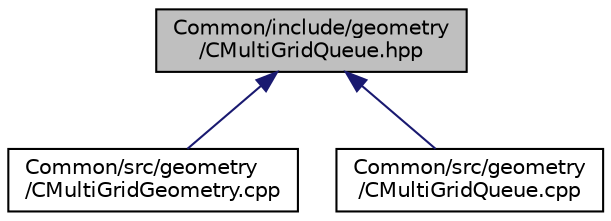 digraph "Common/include/geometry/CMultiGridQueue.hpp"
{
 // LATEX_PDF_SIZE
  edge [fontname="Helvetica",fontsize="10",labelfontname="Helvetica",labelfontsize="10"];
  node [fontname="Helvetica",fontsize="10",shape=record];
  Node1 [label="Common/include/geometry\l/CMultiGridQueue.hpp",height=0.2,width=0.4,color="black", fillcolor="grey75", style="filled", fontcolor="black",tooltip="Header of the multigrid queue class for the FVM solver. The subroutines and functions are in the CMul..."];
  Node1 -> Node2 [dir="back",color="midnightblue",fontsize="10",style="solid",fontname="Helvetica"];
  Node2 [label="Common/src/geometry\l/CMultiGridGeometry.cpp",height=0.2,width=0.4,color="black", fillcolor="white", style="filled",URL="$CMultiGridGeometry_8cpp.html",tooltip="Implementation of the multigrid geometry class."];
  Node1 -> Node3 [dir="back",color="midnightblue",fontsize="10",style="solid",fontname="Helvetica"];
  Node3 [label="Common/src/geometry\l/CMultiGridQueue.cpp",height=0.2,width=0.4,color="black", fillcolor="white", style="filled",URL="$CMultiGridQueue_8cpp.html",tooltip="Implementation of the multigrid queue class for the FVM solver."];
}
